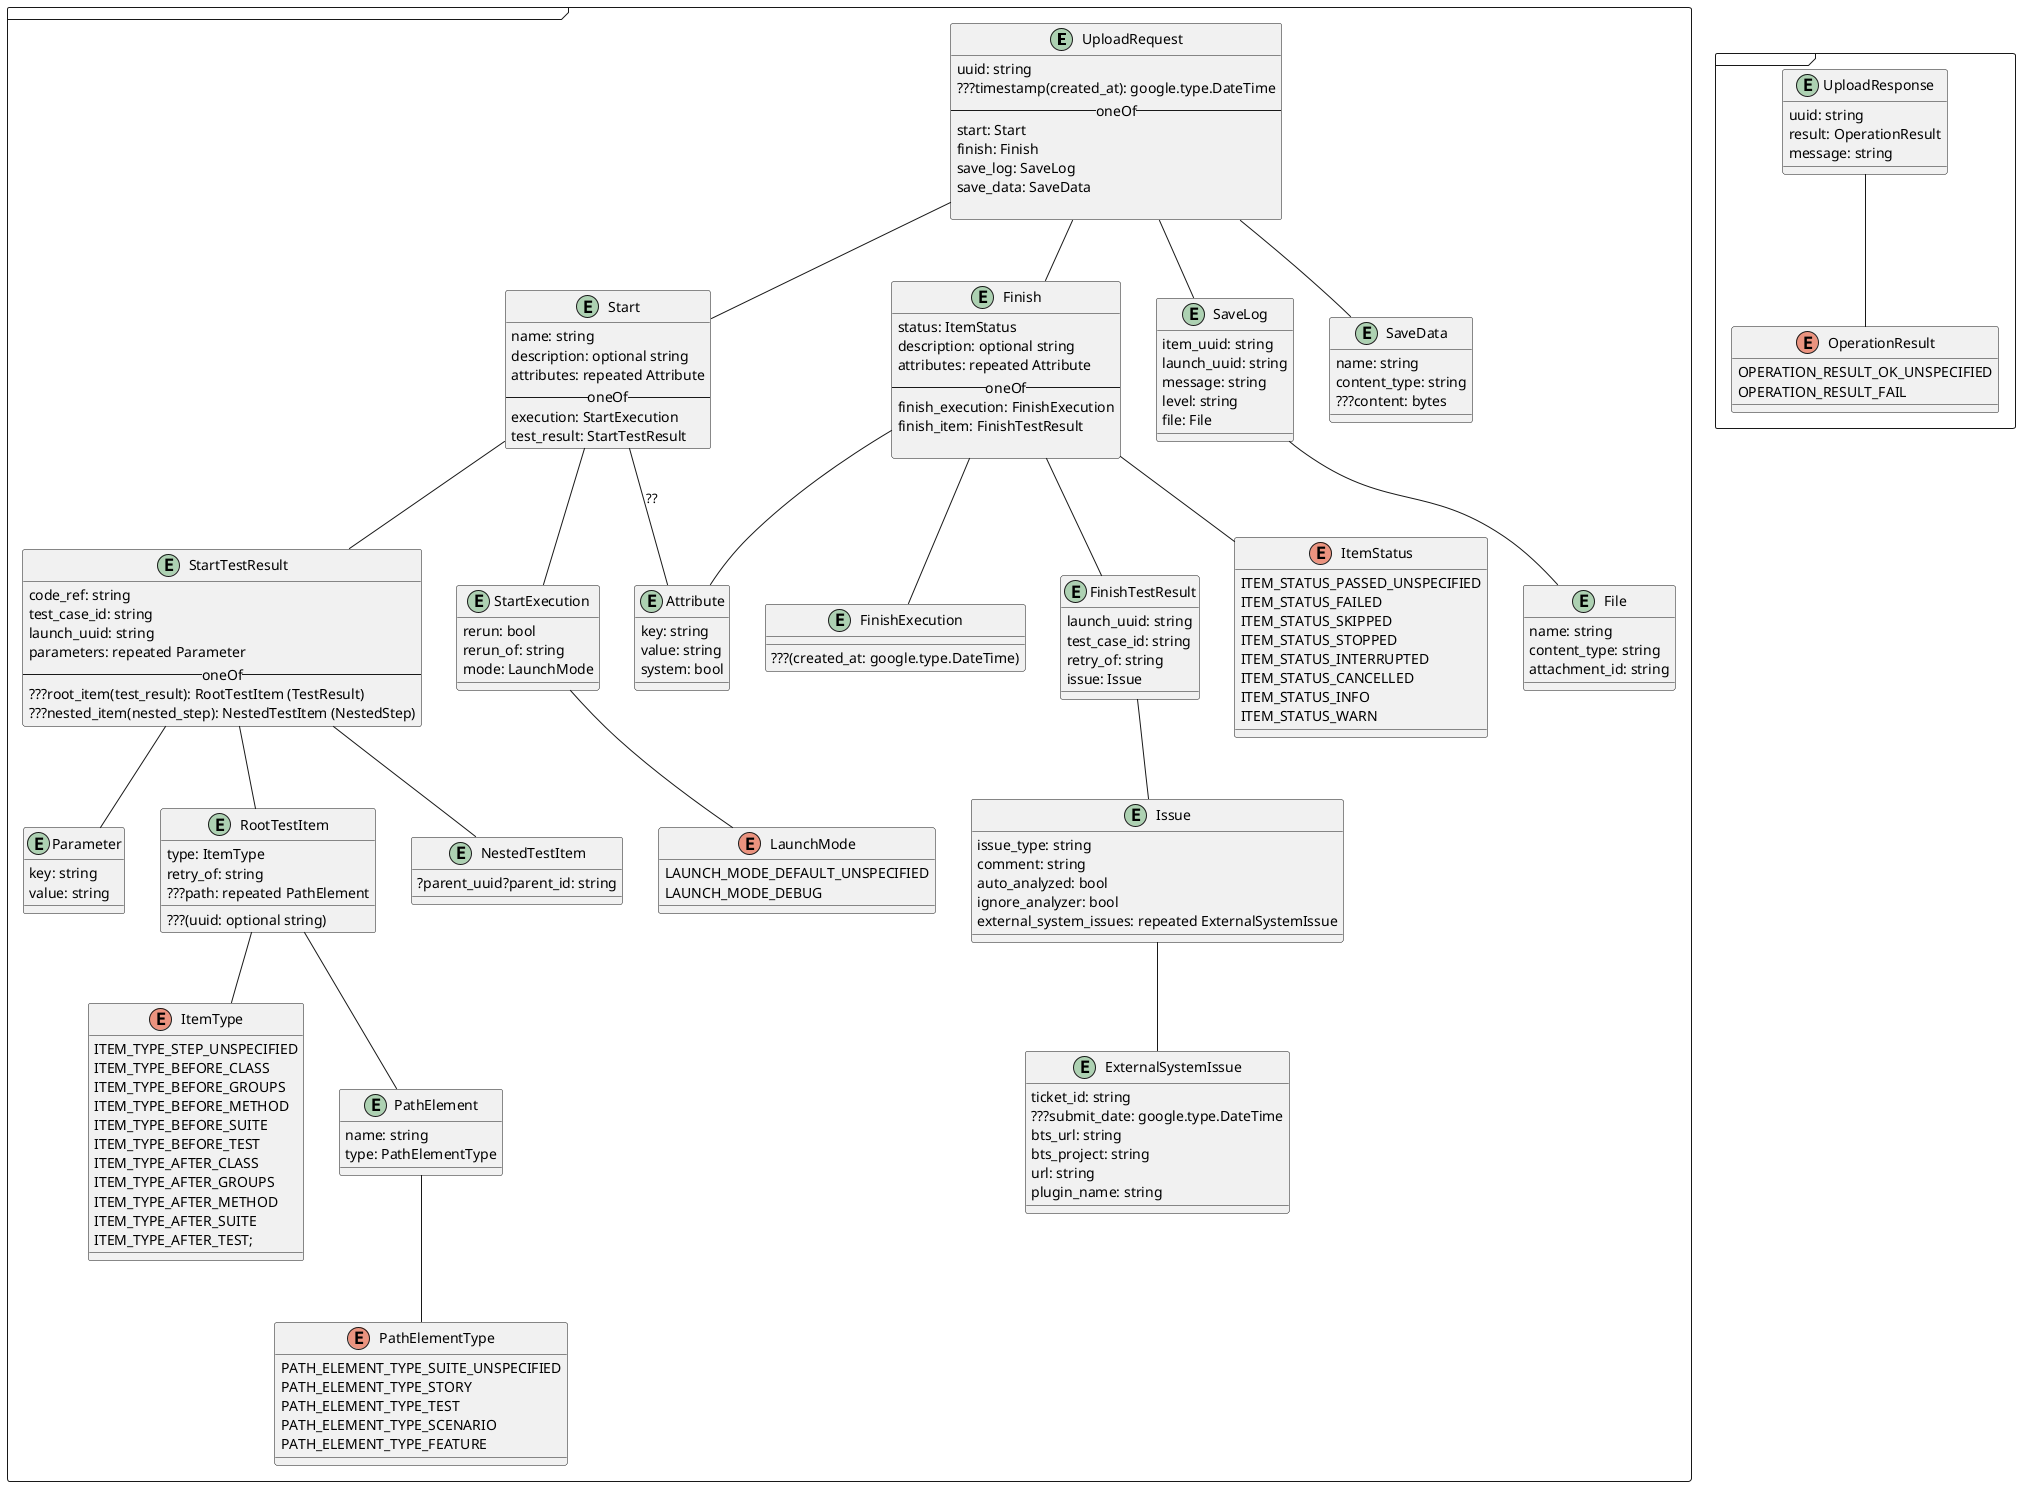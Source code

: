 @startuml

frame {
  Entity UploadRequest {
    uuid: string
    ???timestamp(created_at): google.type.DateTime
    --oneOf--
    start: Start
    finish: Finish
    save_log: SaveLog
    save_data: SaveData

  }

  Entity Start {
    name: string
    description: optional string
    attributes: repeated Attribute
    --oneOf--
    execution: StartExecution
    test_result: StartTestResult
  }

  Entity StartTestResult {
    code_ref: string
    test_case_id: string
    launch_uuid: string
    parameters: repeated Parameter
    --oneOf--
    ???root_item(test_result): RootTestItem (TestResult)
    ???nested_item(nested_step): NestedTestItem (NestedStep)
  }

  Entity RootTestItem {
    type: ItemType
    retry_of: string
    ???path: repeated PathElement
    ???(uuid: optional string)
  }

  Entity NestedTestItem {
    ?parent_uuid?parent_id: string
  }

  Entity StartExecution {
    rerun: bool
    rerun_of: string
    mode: LaunchMode
  }

  Entity Finish {
    status: ItemStatus
    description: optional string
    attributes: repeated Attribute
    --oneOf--
    finish_execution: FinishExecution
    finish_item: FinishTestResult

  }

  Entity FinishExecution {
    ???(created_at: google.type.DateTime)
  }

  Entity FinishTestResult {
    launch_uuid: string
    test_case_id: string
    retry_of: string
    issue: Issue
  }

  Entity Issue {
    issue_type: string
    comment: string
    auto_analyzed: bool
    ignore_analyzer: bool
    external_system_issues: repeated ExternalSystemIssue
  }

  Entity ExternalSystemIssue {
    ticket_id: string
    ???submit_date: google.type.DateTime
    bts_url: string
    bts_project: string
    url: string
    plugin_name: string
  }

  Entity SaveLog {
    item_uuid: string
    launch_uuid: string
    message: string
    level: string
    file: File
  }

  Entity File {
    name: string
    content_type: string
    attachment_id: string
  }

  Entity SaveData {
    name: string
    content_type: string
    ???content: bytes
  }

  Entity Attribute {
    key: string
    value: string
    system: bool
  }

  Entity Parameter {
    key: string
    value: string
  }
  Entity PathElement {
    name: string
    type: PathElementType
  }

  enum PathElementType {
    PATH_ELEMENT_TYPE_SUITE_UNSPECIFIED
    PATH_ELEMENT_TYPE_STORY
    PATH_ELEMENT_TYPE_TEST
    PATH_ELEMENT_TYPE_SCENARIO
    PATH_ELEMENT_TYPE_FEATURE
  }

  enum ItemType {
    ITEM_TYPE_STEP_UNSPECIFIED
    ITEM_TYPE_BEFORE_CLASS
    ITEM_TYPE_BEFORE_GROUPS
    ITEM_TYPE_BEFORE_METHOD
    ITEM_TYPE_BEFORE_SUITE
    ITEM_TYPE_BEFORE_TEST
    ITEM_TYPE_AFTER_CLASS
    ITEM_TYPE_AFTER_GROUPS
    ITEM_TYPE_AFTER_METHOD
    ITEM_TYPE_AFTER_SUITE
    ITEM_TYPE_AFTER_TEST;
  }

  enum ItemStatus {
    ITEM_STATUS_PASSED_UNSPECIFIED
    ITEM_STATUS_FAILED
    ITEM_STATUS_SKIPPED
    ITEM_STATUS_STOPPED
    ITEM_STATUS_INTERRUPTED
    ITEM_STATUS_CANCELLED
    ITEM_STATUS_INFO
    ITEM_STATUS_WARN
  }

  enum LaunchMode {
    LAUNCH_MODE_DEFAULT_UNSPECIFIED
    LAUNCH_MODE_DEBUG
  }
}

frame {
  Entity UploadResponse {
    uuid: string
    result: OperationResult
    message: string
  }

  enum OperationResult {
    OPERATION_RESULT_OK_UNSPECIFIED
    OPERATION_RESULT_FAIL
  }
}

UploadRequest -- Start
UploadRequest -- Finish
UploadRequest -- SaveLog
UploadRequest -- SaveData

Start -- StartExecution
Start -- StartTestResult
Start -- Attribute :??

StartExecution -- LaunchMode

StartTestResult -- RootTestItem
StartTestResult -- NestedTestItem
StartTestResult -- Parameter

RootTestItem -- PathElement
RootTestItem -- ItemType

PathElement -- PathElementType

Finish -- FinishExecution
Finish -- FinishTestResult
Finish -- ItemStatus
Finish -- Attribute

FinishTestResult -- Issue

Issue -- ExternalSystemIssue

SaveLog -- File

UploadResponse -- OperationResult

@enduml